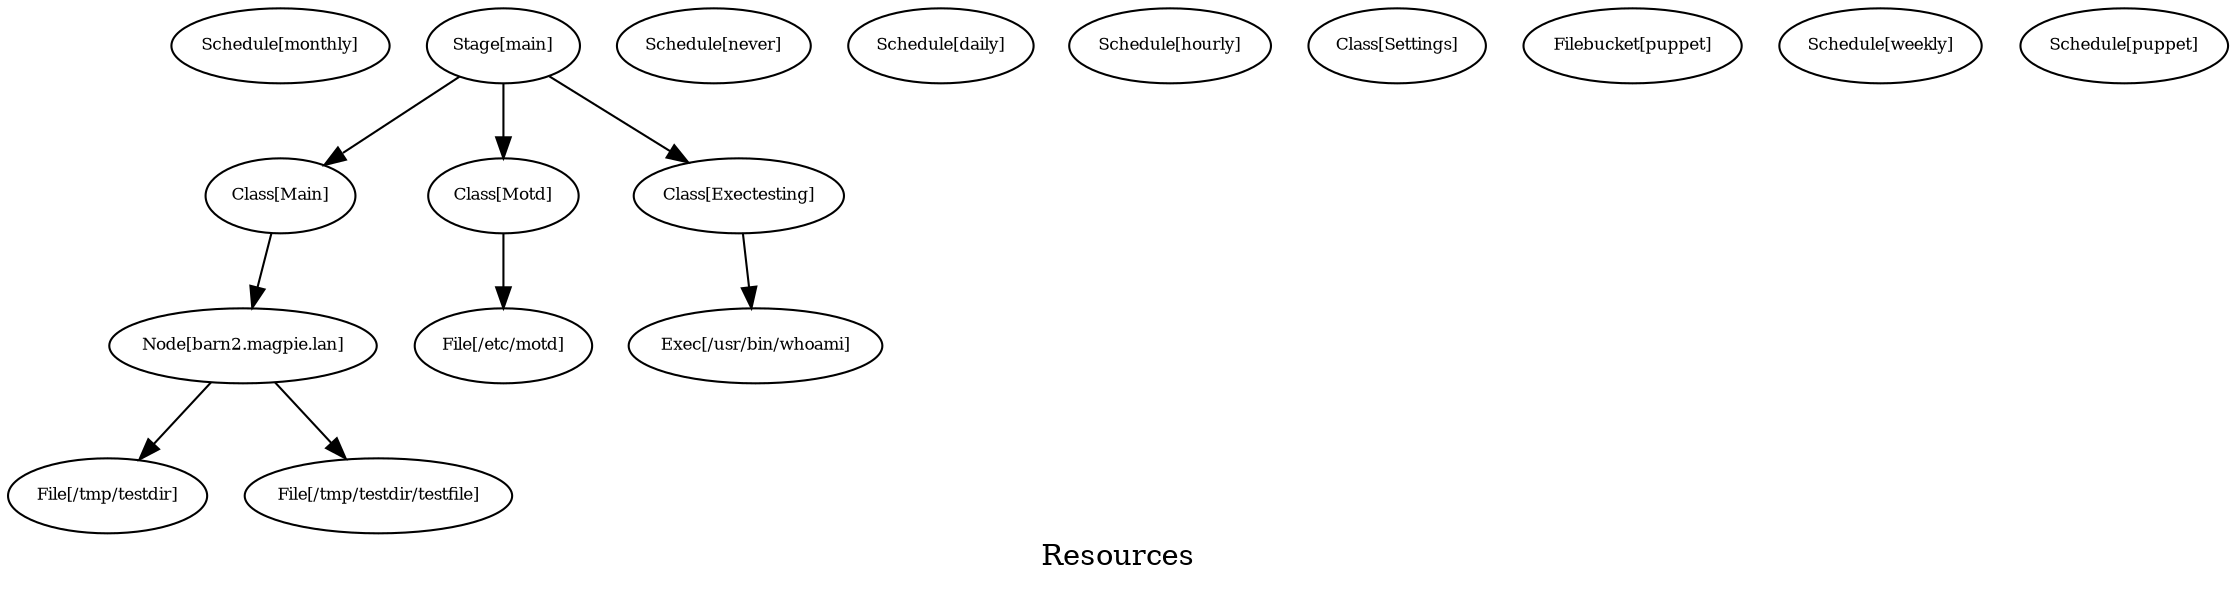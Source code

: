 digraph Resources {
    label = "Resources"
    "Schedule[monthly]" [
        fontsize = 8,
        label = "Schedule[monthly]"
    ]

    "Stage[main]" [
        fontsize = 8,
        label = "Stage[main]"
    ]

    "File[/tmp/testdir]" [
        fontsize = 8,
        label = "File[/tmp/testdir]"
    ]

    "Schedule[never]" [
        fontsize = 8,
        label = "Schedule[never]"
    ]

    "Schedule[daily]" [
        fontsize = 8,
        label = "Schedule[daily]"
    ]

    "Schedule[hourly]" [
        fontsize = 8,
        label = "Schedule[hourly]"
    ]

    "Class[Main]" [
        fontsize = 8,
        label = "Class[Main]"
    ]

    "Class[Settings]" [
        fontsize = 8,
        label = "Class[Settings]"
    ]

    "Filebucket[puppet]" [
        fontsize = 8,
        label = "Filebucket[puppet]"
    ]

    "Schedule[weekly]" [
        fontsize = 8,
        label = "Schedule[weekly]"
    ]

    "File[/etc/motd]" [
        fontsize = 8,
        label = "File[/etc/motd]"
    ]

    "Exec[/usr/bin/whoami]" [
        fontsize = 8,
        label = "Exec[/usr/bin/whoami]"
    ]

    "Class[Motd]" [
        fontsize = 8,
        label = "Class[Motd]"
    ]

    "Node[barn2.magpie.lan]" [
        fontsize = 8,
        label = "Node[barn2.magpie.lan]"
    ]

    "Schedule[puppet]" [
        fontsize = 8,
        label = "Schedule[puppet]"
    ]

    "Class[Exectesting]" [
        fontsize = 8,
        label = "Class[Exectesting]"
    ]

    "File[/tmp/testdir/testfile]" [
        fontsize = 8,
        label = "File[/tmp/testdir/testfile]"
    ]

    "Stage[main]" -> "Class[Main]" [
        fontsize = 8
    ]

    "Class[Main]" -> "Node[barn2.magpie.lan]" [
        fontsize = 8
    ]

    "Stage[main]" -> "Class[Exectesting]" [
        fontsize = 8
    ]

    "Class[Exectesting]" -> "Exec[/usr/bin/whoami]" [
        fontsize = 8
    ]

    "Node[barn2.magpie.lan]" -> "File[/tmp/testdir/testfile]" [
        fontsize = 8
    ]

    "Node[barn2.magpie.lan]" -> "File[/tmp/testdir]" [
        fontsize = 8
    ]

    "Stage[main]" -> "Class[Motd]" [
        fontsize = 8
    ]

    "Class[Motd]" -> "File[/etc/motd]" [
        fontsize = 8
    ]

}
